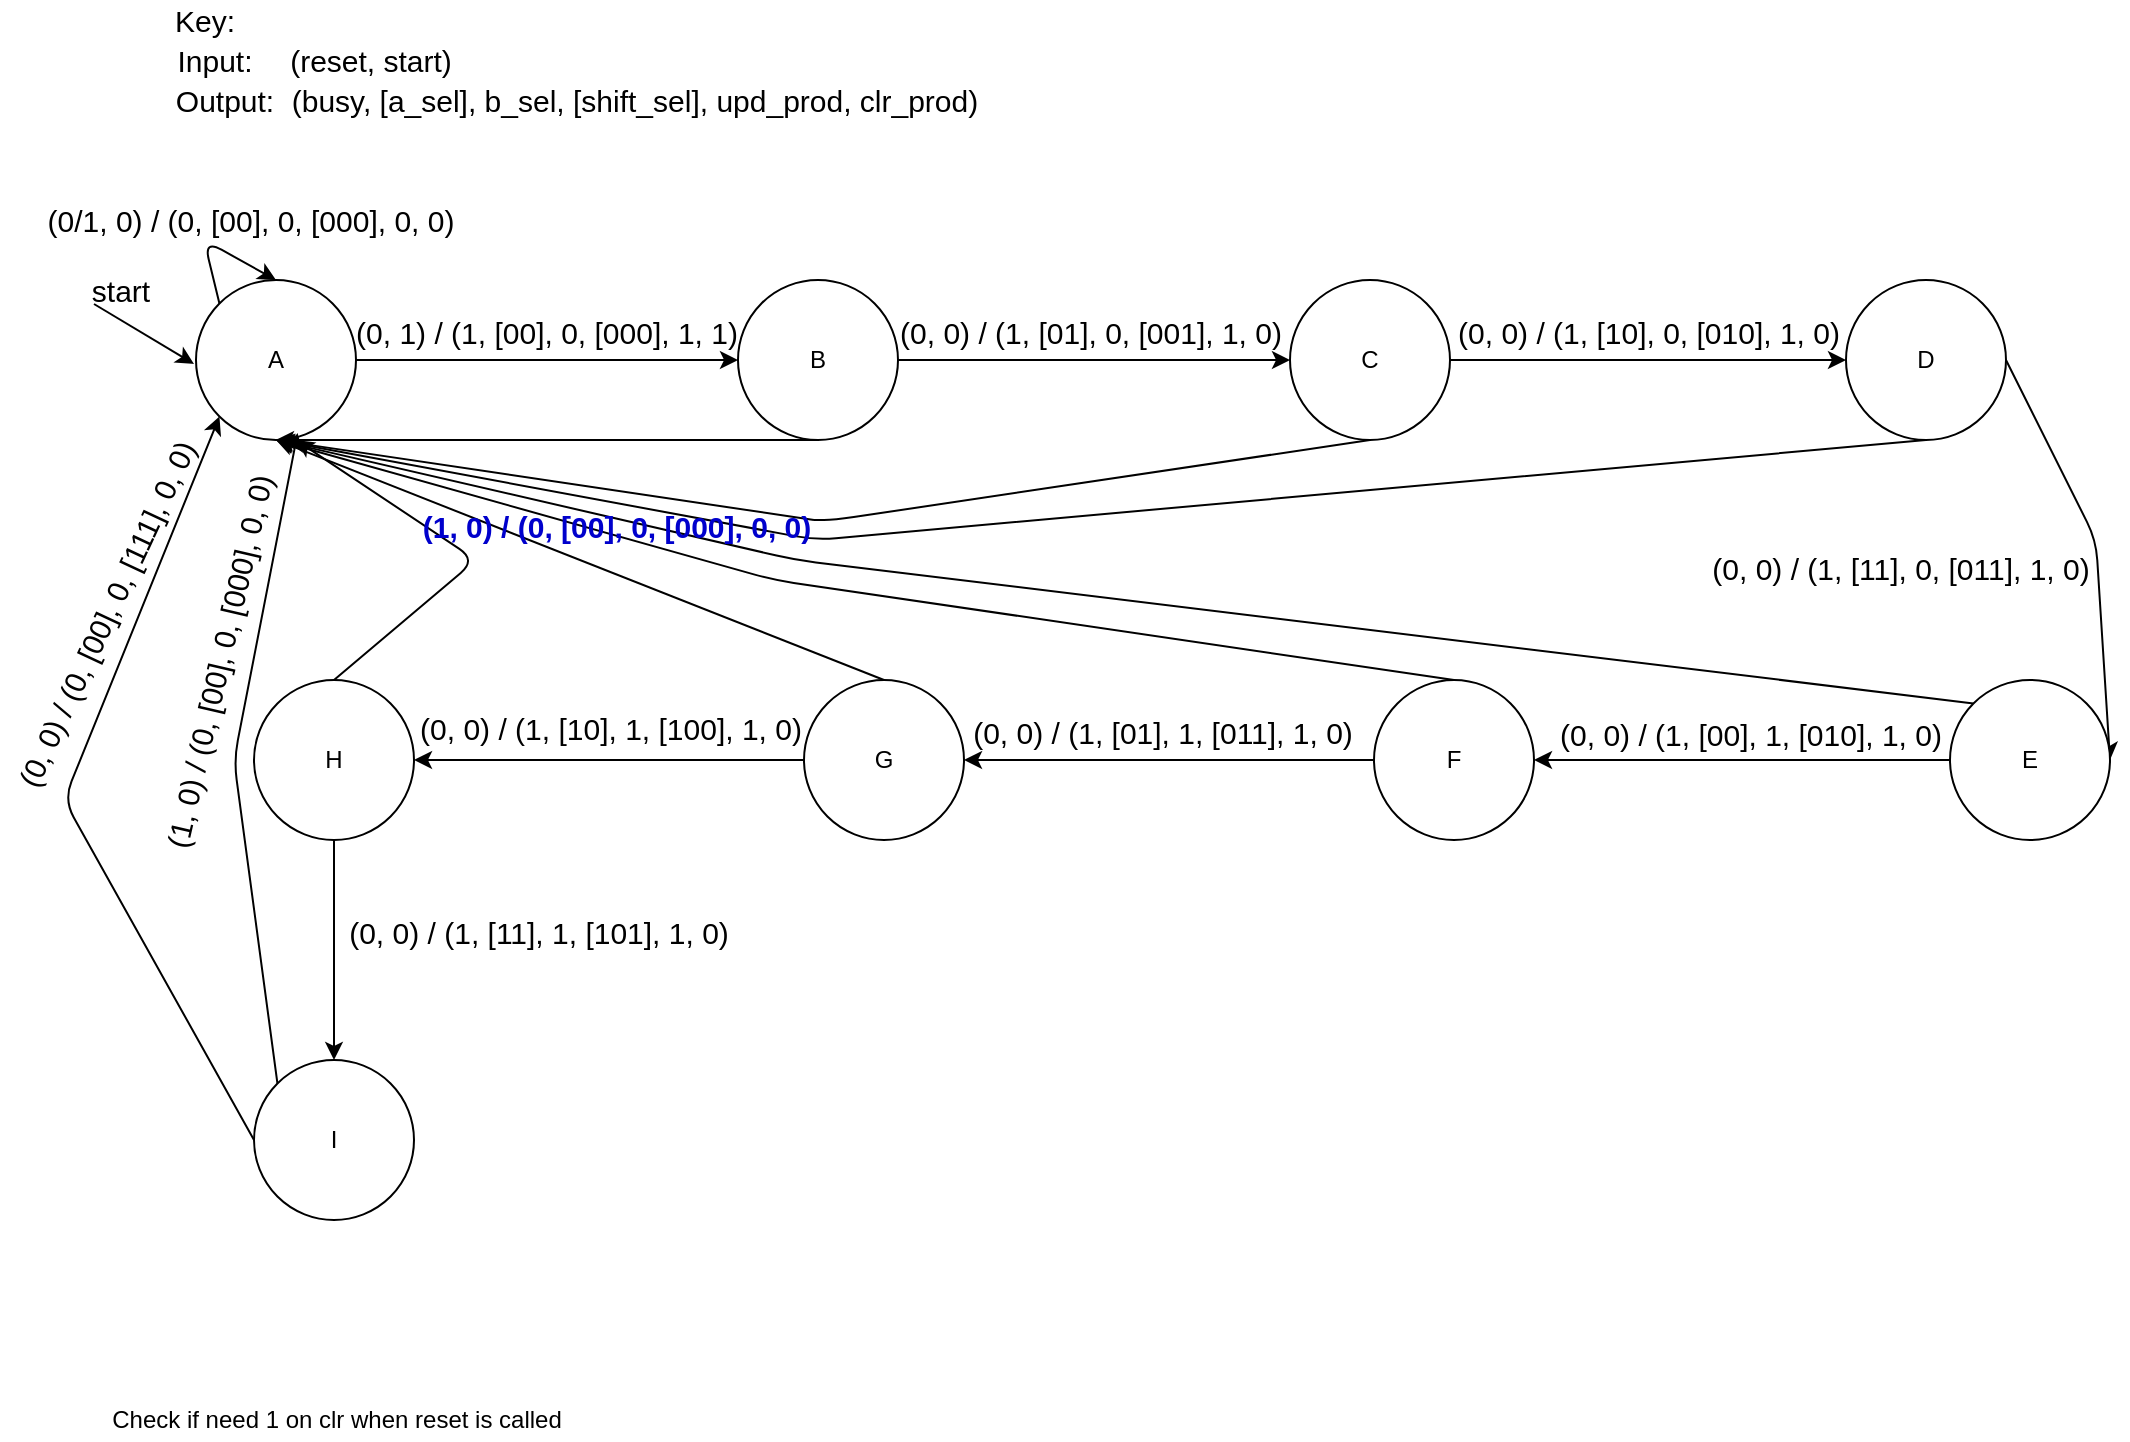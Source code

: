 <mxfile>
    <diagram id="11W8mvZUYZ1ZUlANgrgC" name="Page-1">
        <mxGraphModel dx="1003" dy="686" grid="1" gridSize="10" guides="1" tooltips="1" connect="1" arrows="1" fold="1" page="1" pageScale="1" pageWidth="1100" pageHeight="850" math="0" shadow="0">
            <root>
                <mxCell id="0"/>
                <mxCell id="1" parent="0"/>
                <mxCell id="22" style="edgeStyle=none;html=1;exitX=1;exitY=0.5;exitDx=0;exitDy=0;" edge="1" parent="1" source="2" target="3">
                    <mxGeometry relative="1" as="geometry"/>
                </mxCell>
                <mxCell id="2" value="A" style="ellipse;whiteSpace=wrap;html=1;aspect=fixed;" vertex="1" parent="1">
                    <mxGeometry x="120" y="210" width="80" height="80" as="geometry"/>
                </mxCell>
                <mxCell id="23" style="edgeStyle=none;html=1;exitX=0.5;exitY=1;exitDx=0;exitDy=0;entryX=0.5;entryY=1;entryDx=0;entryDy=0;" edge="1" parent="1" source="3" target="2">
                    <mxGeometry relative="1" as="geometry"/>
                </mxCell>
                <mxCell id="27" style="edgeStyle=none;html=1;exitX=1;exitY=0.5;exitDx=0;exitDy=0;entryX=0;entryY=0.5;entryDx=0;entryDy=0;" edge="1" parent="1" source="3" target="4">
                    <mxGeometry relative="1" as="geometry"/>
                </mxCell>
                <mxCell id="3" value="B" style="ellipse;whiteSpace=wrap;html=1;aspect=fixed;" vertex="1" parent="1">
                    <mxGeometry x="391" y="210" width="80" height="80" as="geometry"/>
                </mxCell>
                <mxCell id="30" style="edgeStyle=none;html=1;exitX=0.5;exitY=1;exitDx=0;exitDy=0;entryX=0.5;entryY=1;entryDx=0;entryDy=0;startArrow=none;" edge="1" parent="1" target="2">
                    <mxGeometry relative="1" as="geometry">
                        <mxPoint x="429" y="330" as="sourcePoint"/>
                        <Array as="points"/>
                    </mxGeometry>
                </mxCell>
                <mxCell id="31" style="edgeStyle=none;html=1;exitX=1;exitY=0.5;exitDx=0;exitDy=0;entryX=0;entryY=0.5;entryDx=0;entryDy=0;" edge="1" parent="1" source="4" target="5">
                    <mxGeometry relative="1" as="geometry"/>
                </mxCell>
                <mxCell id="4" value="C" style="ellipse;whiteSpace=wrap;html=1;aspect=fixed;" vertex="1" parent="1">
                    <mxGeometry x="667" y="210" width="80" height="80" as="geometry"/>
                </mxCell>
                <mxCell id="38" style="edgeStyle=none;html=1;exitX=1;exitY=0.5;exitDx=0;exitDy=0;entryX=1;entryY=0.5;entryDx=0;entryDy=0;" edge="1" parent="1" source="5" target="36">
                    <mxGeometry relative="1" as="geometry">
                        <Array as="points">
                            <mxPoint x="1070" y="340"/>
                        </Array>
                    </mxGeometry>
                </mxCell>
                <mxCell id="67" style="edgeStyle=none;html=1;exitX=0.5;exitY=1;exitDx=0;exitDy=0;entryX=0.5;entryY=1;entryDx=0;entryDy=0;fontSize=15;fontColor=#0000CC;" edge="1" parent="1" source="5" target="2">
                    <mxGeometry relative="1" as="geometry">
                        <Array as="points">
                            <mxPoint x="430" y="340"/>
                        </Array>
                    </mxGeometry>
                </mxCell>
                <mxCell id="5" value="D" style="ellipse;whiteSpace=wrap;html=1;aspect=fixed;" vertex="1" parent="1">
                    <mxGeometry x="945" y="210" width="80" height="80" as="geometry"/>
                </mxCell>
                <mxCell id="52" style="edgeStyle=none;html=1;exitX=0.5;exitY=1;exitDx=0;exitDy=0;" edge="1" parent="1" source="6" target="51">
                    <mxGeometry relative="1" as="geometry"/>
                </mxCell>
                <mxCell id="66" style="edgeStyle=none;html=1;exitX=0.5;exitY=0;exitDx=0;exitDy=0;fontSize=15;fontColor=#0000CC;" edge="1" parent="1" source="6">
                    <mxGeometry relative="1" as="geometry">
                        <mxPoint x="170" y="290" as="targetPoint"/>
                        <Array as="points">
                            <mxPoint x="260" y="350"/>
                        </Array>
                    </mxGeometry>
                </mxCell>
                <mxCell id="6" value="H" style="ellipse;whiteSpace=wrap;html=1;aspect=fixed;" vertex="1" parent="1">
                    <mxGeometry x="149" y="410" width="80" height="80" as="geometry"/>
                </mxCell>
                <mxCell id="47" style="edgeStyle=none;html=1;exitX=0.5;exitY=0;exitDx=0;exitDy=0;entryX=0.5;entryY=1;entryDx=0;entryDy=0;" edge="1" parent="1" source="7" target="2">
                    <mxGeometry relative="1" as="geometry"/>
                </mxCell>
                <mxCell id="48" style="edgeStyle=none;html=1;exitX=0;exitY=0.5;exitDx=0;exitDy=0;entryX=1;entryY=0.5;entryDx=0;entryDy=0;" edge="1" parent="1" source="7" target="6">
                    <mxGeometry relative="1" as="geometry"/>
                </mxCell>
                <mxCell id="7" value="G" style="ellipse;whiteSpace=wrap;html=1;aspect=fixed;" vertex="1" parent="1">
                    <mxGeometry x="424" y="410" width="80" height="80" as="geometry"/>
                </mxCell>
                <mxCell id="44" style="edgeStyle=none;html=1;exitX=0.5;exitY=0;exitDx=0;exitDy=0;entryX=0.5;entryY=1;entryDx=0;entryDy=0;" edge="1" parent="1" source="8" target="2">
                    <mxGeometry relative="1" as="geometry">
                        <Array as="points">
                            <mxPoint x="409" y="360"/>
                        </Array>
                    </mxGeometry>
                </mxCell>
                <mxCell id="45" style="edgeStyle=none;html=1;exitX=0;exitY=0.5;exitDx=0;exitDy=0;entryX=1;entryY=0.5;entryDx=0;entryDy=0;" edge="1" parent="1" source="8" target="7">
                    <mxGeometry relative="1" as="geometry"/>
                </mxCell>
                <mxCell id="8" value="F" style="ellipse;whiteSpace=wrap;html=1;aspect=fixed;" vertex="1" parent="1">
                    <mxGeometry x="709" y="410" width="80" height="80" as="geometry"/>
                </mxCell>
                <mxCell id="9" value="" style="endArrow=classic;html=1;" edge="1" parent="1">
                    <mxGeometry width="50" height="50" relative="1" as="geometry">
                        <mxPoint x="69" y="222" as="sourcePoint"/>
                        <mxPoint x="119" y="252" as="targetPoint"/>
                    </mxGeometry>
                </mxCell>
                <mxCell id="10" value="start" style="text;html=1;align=center;verticalAlign=middle;resizable=0;points=[];autosize=1;strokeColor=none;fillColor=none;fontSize=15;" vertex="1" parent="1">
                    <mxGeometry x="62" y="205" width="40" height="20" as="geometry"/>
                </mxCell>
                <mxCell id="15" value="(reset, start)" style="text;html=1;align=center;verticalAlign=middle;resizable=0;points=[];autosize=1;strokeColor=none;fillColor=none;fontSize=15;" vertex="1" parent="1">
                    <mxGeometry x="157" y="90" width="100" height="20" as="geometry"/>
                </mxCell>
                <mxCell id="16" value="(busy, [a_sel], b_sel, [shift_sel], upd_prod, clr_prod)" style="text;html=1;align=center;verticalAlign=middle;resizable=0;points=[];autosize=1;strokeColor=none;fillColor=none;fontSize=15;" vertex="1" parent="1">
                    <mxGeometry x="159" y="110" width="360" height="20" as="geometry"/>
                </mxCell>
                <mxCell id="17" style="edgeStyle=none;html=1;exitX=0;exitY=0;exitDx=0;exitDy=0;entryX=0.5;entryY=0;entryDx=0;entryDy=0;" edge="1" parent="1" source="2" target="2">
                    <mxGeometry relative="1" as="geometry">
                        <Array as="points">
                            <mxPoint x="124" y="190"/>
                        </Array>
                    </mxGeometry>
                </mxCell>
                <mxCell id="18" value="(0/1, 0) / (0, [00], 0, [000], 0, 0)" style="text;html=1;align=center;verticalAlign=middle;resizable=0;points=[];autosize=1;strokeColor=none;fillColor=none;fontSize=15;" vertex="1" parent="1">
                    <mxGeometry x="37" y="170" width="220" height="20" as="geometry"/>
                </mxCell>
                <mxCell id="19" value="Key:" style="text;html=1;align=center;verticalAlign=middle;resizable=0;points=[];autosize=1;strokeColor=none;fillColor=none;fontSize=15;" vertex="1" parent="1">
                    <mxGeometry x="99" y="70" width="50" height="20" as="geometry"/>
                </mxCell>
                <mxCell id="20" value="Input:" style="text;html=1;align=center;verticalAlign=middle;resizable=0;points=[];autosize=1;strokeColor=none;fillColor=none;fontSize=15;" vertex="1" parent="1">
                    <mxGeometry x="104" y="90" width="50" height="20" as="geometry"/>
                </mxCell>
                <mxCell id="21" value="Output:" style="text;html=1;align=center;verticalAlign=middle;resizable=0;points=[];autosize=1;strokeColor=none;fillColor=none;fontSize=15;" vertex="1" parent="1">
                    <mxGeometry x="104" y="110" width="60" height="20" as="geometry"/>
                </mxCell>
                <mxCell id="25" value="(0, 1) / (1, [00], 0, [000], 1, 1)&lt;br style=&quot;font-size: 15px&quot;&gt;&amp;nbsp;" style="text;html=1;align=center;verticalAlign=middle;resizable=0;points=[];autosize=1;strokeColor=none;fillColor=none;fontSize=15;" vertex="1" parent="1">
                    <mxGeometry x="190" y="225" width="210" height="40" as="geometry"/>
                </mxCell>
                <mxCell id="28" value="(0, 0) / (1, [01], 0, [001], 1, 0)&lt;br style=&quot;font-size: 15px&quot;&gt;&amp;nbsp;" style="text;html=1;align=center;verticalAlign=middle;resizable=0;points=[];autosize=1;strokeColor=none;fillColor=none;fontSize=15;" vertex="1" parent="1">
                    <mxGeometry x="462" y="225" width="210" height="40" as="geometry"/>
                </mxCell>
                <mxCell id="32" value="(0, 0) / (1, [10], 0, [010], 1, 0)" style="text;html=1;align=center;verticalAlign=middle;resizable=0;points=[];autosize=1;strokeColor=none;fillColor=none;fontSize=15;" vertex="1" parent="1">
                    <mxGeometry x="741" y="226" width="210" height="20" as="geometry"/>
                </mxCell>
                <mxCell id="34" value="" style="edgeStyle=none;html=1;exitX=0.5;exitY=1;exitDx=0;exitDy=0;entryX=0.5;entryY=1;entryDx=0;entryDy=0;endArrow=none;" edge="1" parent="1" source="4">
                    <mxGeometry relative="1" as="geometry">
                        <mxPoint x="669" y="290" as="sourcePoint"/>
                        <mxPoint x="429" y="330" as="targetPoint"/>
                        <Array as="points">
                            <mxPoint x="439" y="330"/>
                        </Array>
                    </mxGeometry>
                </mxCell>
                <mxCell id="35" value="Check if need 1 on clr when reset is called" style="text;html=1;align=center;verticalAlign=middle;resizable=0;points=[];autosize=1;strokeColor=none;fillColor=none;" vertex="1" parent="1">
                    <mxGeometry x="70" y="770" width="240" height="20" as="geometry"/>
                </mxCell>
                <mxCell id="41" style="edgeStyle=none;html=1;exitX=0;exitY=0.5;exitDx=0;exitDy=0;entryX=1;entryY=0.5;entryDx=0;entryDy=0;" edge="1" parent="1" source="36" target="8">
                    <mxGeometry relative="1" as="geometry"/>
                </mxCell>
                <mxCell id="69" style="edgeStyle=none;html=1;exitX=0;exitY=0;exitDx=0;exitDy=0;entryX=0.5;entryY=1;entryDx=0;entryDy=0;fontSize=15;fontColor=#0000CC;" edge="1" parent="1" source="36" target="2">
                    <mxGeometry relative="1" as="geometry">
                        <Array as="points">
                            <mxPoint x="420" y="350"/>
                        </Array>
                    </mxGeometry>
                </mxCell>
                <mxCell id="36" value="E" style="ellipse;whiteSpace=wrap;html=1;aspect=fixed;" vertex="1" parent="1">
                    <mxGeometry x="997" y="410" width="80" height="80" as="geometry"/>
                </mxCell>
                <mxCell id="39" value="(0, 0) / (1, [11], 0, [011], 1, 0)&lt;br style=&quot;font-size: 15px&quot;&gt;&amp;nbsp;" style="text;html=1;align=center;verticalAlign=middle;resizable=0;points=[];autosize=1;strokeColor=none;fillColor=none;fontSize=15;" vertex="1" parent="1">
                    <mxGeometry x="872" y="343" width="200" height="40" as="geometry"/>
                </mxCell>
                <mxCell id="42" value="(0, 0) / (1, [00], 1, [010], 1, 0)&lt;br style=&quot;font-size: 15px&quot;&gt;&amp;nbsp;" style="text;html=1;align=center;verticalAlign=middle;resizable=0;points=[];autosize=1;strokeColor=none;fillColor=none;fontSize=15;" vertex="1" parent="1">
                    <mxGeometry x="792" y="426" width="210" height="40" as="geometry"/>
                </mxCell>
                <mxCell id="46" value="(0, 0) / (1, [01], 1, [011], 1, 0)&lt;br style=&quot;font-size: 15px&quot;&gt;&amp;nbsp;" style="text;html=1;align=center;verticalAlign=middle;resizable=0;points=[];autosize=1;strokeColor=none;fillColor=none;fontSize=15;" vertex="1" parent="1">
                    <mxGeometry x="498" y="425" width="210" height="40" as="geometry"/>
                </mxCell>
                <mxCell id="49" value="(0, 0) / (1, [10], 1, [100], 1, 0)&lt;br style=&quot;font-size: 15px&quot;&gt;&amp;nbsp;" style="text;html=1;align=center;verticalAlign=middle;resizable=0;points=[];autosize=1;strokeColor=none;fillColor=none;fontSize=15;" vertex="1" parent="1">
                    <mxGeometry x="222" y="423" width="210" height="40" as="geometry"/>
                </mxCell>
                <mxCell id="54" style="edgeStyle=none;html=1;exitX=0;exitY=0;exitDx=0;exitDy=0;entryX=0.635;entryY=0.957;entryDx=0;entryDy=0;entryPerimeter=0;" edge="1" parent="1" source="51" target="2">
                    <mxGeometry relative="1" as="geometry">
                        <mxPoint x="189" y="290" as="targetPoint"/>
                        <Array as="points">
                            <mxPoint x="139" y="450"/>
                        </Array>
                    </mxGeometry>
                </mxCell>
                <mxCell id="55" style="edgeStyle=none;html=1;exitX=0;exitY=0.5;exitDx=0;exitDy=0;entryX=0;entryY=1;entryDx=0;entryDy=0;" edge="1" parent="1" source="51" target="2">
                    <mxGeometry relative="1" as="geometry">
                        <Array as="points">
                            <mxPoint x="54" y="470"/>
                        </Array>
                    </mxGeometry>
                </mxCell>
                <mxCell id="51" value="I" style="ellipse;whiteSpace=wrap;html=1;aspect=fixed;" vertex="1" parent="1">
                    <mxGeometry x="149" y="600" width="80" height="80" as="geometry"/>
                </mxCell>
                <mxCell id="53" value="(0, 0) / (1, [11], 1, [101], 1, 0)&lt;br style=&quot;font-size: 15px&quot;&gt;&amp;nbsp;" style="text;html=1;align=center;verticalAlign=middle;resizable=0;points=[];autosize=1;strokeColor=none;fillColor=none;fontSize=15;" vertex="1" parent="1">
                    <mxGeometry x="186" y="525" width="210" height="40" as="geometry"/>
                </mxCell>
                <mxCell id="56" value="(0, 0) / (0, [00], 0, [111], 0, 0)&lt;br style=&quot;font-size: 15px;&quot;&gt;&amp;nbsp;" style="text;html=1;align=center;verticalAlign=middle;resizable=0;points=[];autosize=1;strokeColor=none;fillColor=none;rotation=295;fontSize=15;" vertex="1" parent="1">
                    <mxGeometry x="-17" y="361" width="200" height="40" as="geometry"/>
                </mxCell>
                <mxCell id="57" value="(1, 0) / (0, [00], 0, [000], 0, 0)&lt;br style=&quot;font-size: 15px;&quot;&gt;&amp;nbsp;" style="text;html=1;align=center;verticalAlign=middle;resizable=0;points=[];autosize=1;strokeColor=none;fillColor=none;rotation=283;fontSize=15;" vertex="1" parent="1">
                    <mxGeometry x="35" y="383" width="210" height="40" as="geometry"/>
                </mxCell>
                <mxCell id="65" value="(1, 0) / (0, [00], 0, [000], 0, 0)&lt;br style=&quot;font-size: 15px;&quot;&gt;&amp;nbsp;" style="text;html=1;align=center;verticalAlign=middle;resizable=0;points=[];autosize=1;strokeColor=none;fontColor=#0000CC;fontStyle=1;fontSize=15;" vertex="1" parent="1">
                    <mxGeometry x="225" y="322" width="210" height="40" as="geometry"/>
                </mxCell>
            </root>
        </mxGraphModel>
    </diagram>
</mxfile>
